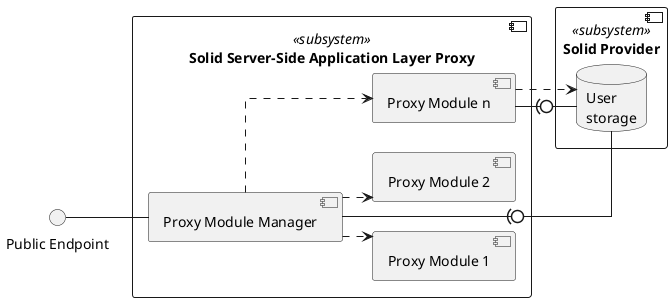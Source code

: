 @startuml Logical_Topology_B
left to right direction
skinparam linetype ortho
skinparam nodesep 30
skinparam ranksep 30
interface "Public Endpoint" as PE
component "Solid Server-Side Application Layer Proxy" as proxy <<subsystem>>{
    component "Proxy Module Manager" as MM
    component "Proxy Module 1" as M1
    component "Proxy Module 2" as M2
    component "Proxy Module n" as MN
}
component "Solid Provider" as P <<subsystem>>{
    database "User\nstorage" as SU
}
PE -- MM
MM ..> M1
MM ..> M2
MM ..> MN
MM -(0- SU
MN -(0- SU
MN ..> SU
@enduml